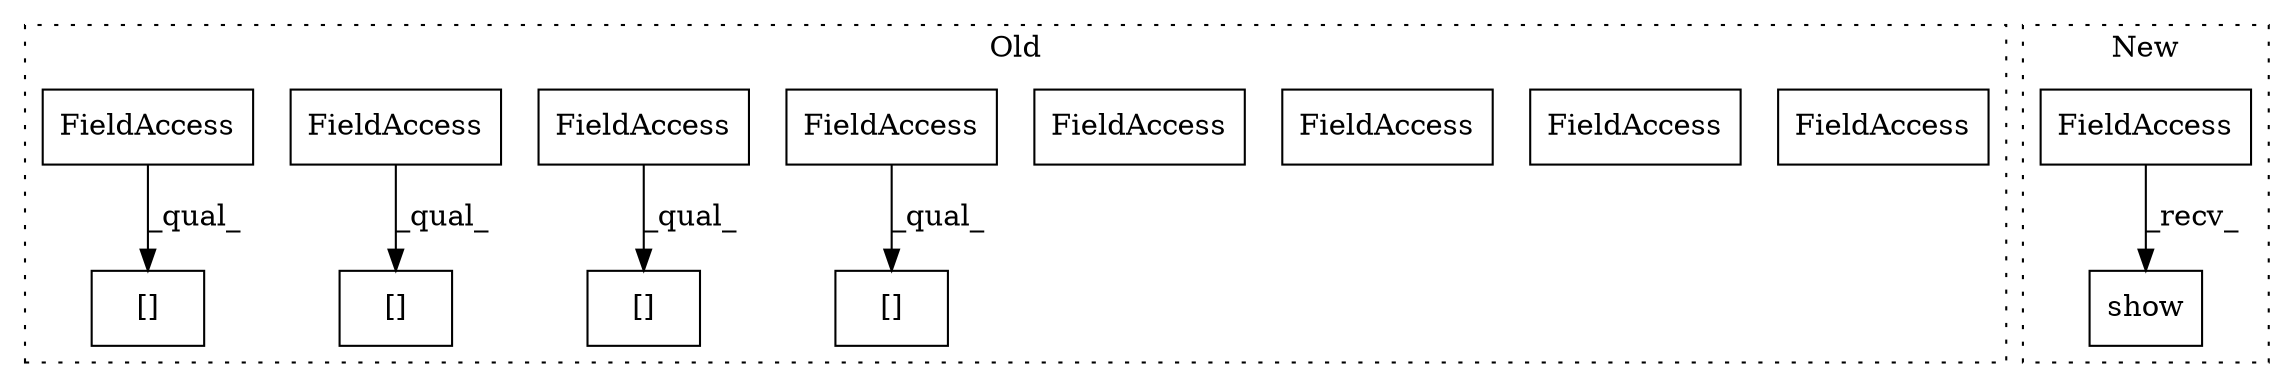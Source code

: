 digraph G {
subgraph cluster0 {
1 [label="[]" a="2" s="1069,1074" l="4,1" shape="box"];
4 [label="FieldAccess" a="22" s="1069" l="3" shape="box"];
5 [label="FieldAccess" a="22" s="969" l="3" shape="box"];
6 [label="[]" a="2" s="969,974" l="4,1" shape="box"];
7 [label="FieldAccess" a="22" s="1223" l="3" shape="box"];
8 [label="[]" a="2" s="1223,1228" l="4,1" shape="box"];
9 [label="FieldAccess" a="22" s="1169" l="3" shape="box"];
10 [label="[]" a="2" s="1169,1174" l="4,1" shape="box"];
11 [label="FieldAccess" a="22" s="1069" l="3" shape="box"];
12 [label="FieldAccess" a="22" s="1223" l="3" shape="box"];
13 [label="FieldAccess" a="22" s="969" l="3" shape="box"];
14 [label="FieldAccess" a="22" s="1169" l="3" shape="box"];
label = "Old";
style="dotted";
}
subgraph cluster1 {
2 [label="show" a="32" s="1495" l="6" shape="box"];
3 [label="FieldAccess" a="22" s="1477" l="10" shape="box"];
label = "New";
style="dotted";
}
3 -> 2 [label="_recv_"];
11 -> 1 [label="_qual_"];
12 -> 8 [label="_qual_"];
13 -> 6 [label="_qual_"];
14 -> 10 [label="_qual_"];
}
